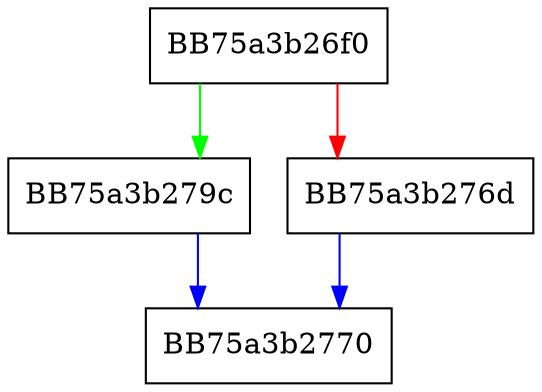 digraph put_value {
  node [shape="box"];
  graph [splines=ortho];
  BB75a3b26f0 -> BB75a3b279c [color="green"];
  BB75a3b26f0 -> BB75a3b276d [color="red"];
  BB75a3b276d -> BB75a3b2770 [color="blue"];
  BB75a3b279c -> BB75a3b2770 [color="blue"];
}